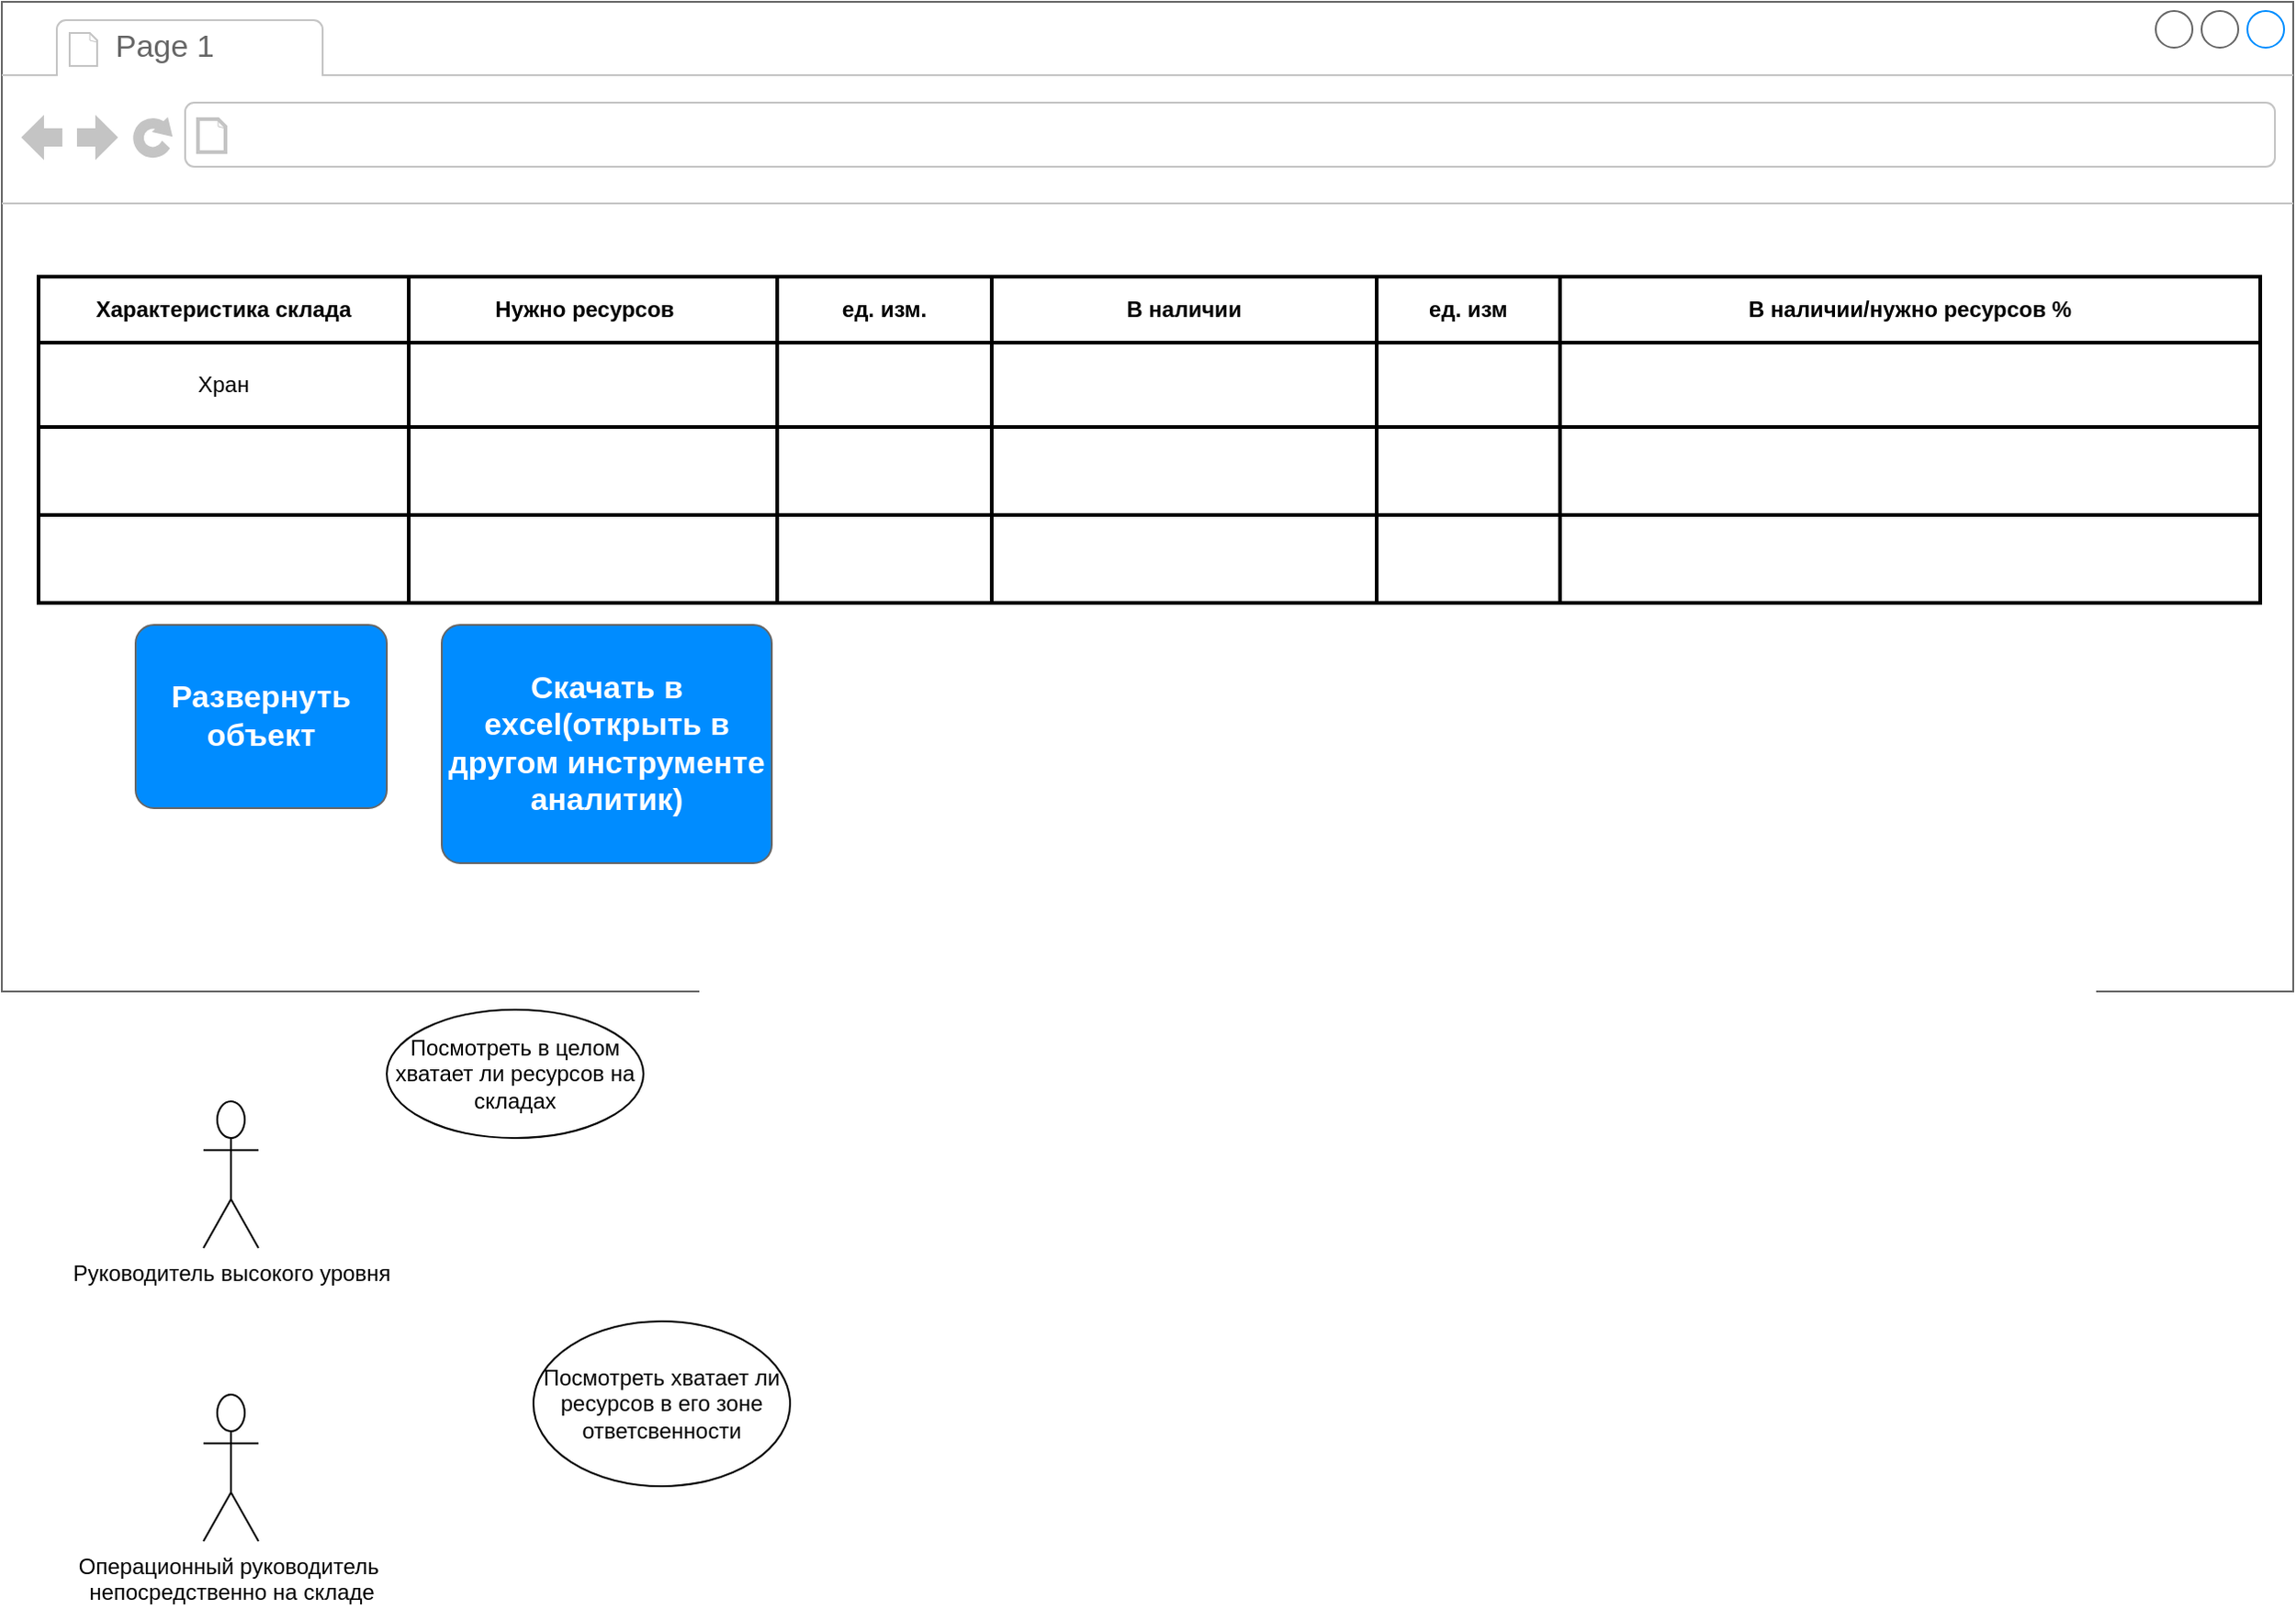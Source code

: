 <mxfile version="24.8.6">
  <diagram name="Page-1" id="c9db0220-8083-56f3-ca83-edcdcd058819">
    <mxGraphModel dx="1235" dy="761" grid="1" gridSize="10" guides="1" tooltips="1" connect="1" arrows="1" fold="1" page="1" pageScale="1.5" pageWidth="826" pageHeight="1169" background="#ffffff" math="0" shadow="0">
      <root>
        <mxCell id="0" style=";html=1;" />
        <mxCell id="1" style=";html=1;" parent="0" />
        <mxCell id="AsuqOmMkcITjoCj8BU9A-4" value="" style="strokeWidth=1;shadow=0;dashed=0;align=center;html=1;shape=mxgraph.mockup.containers.browserWindow;rSize=0;strokeColor=#666666;strokeColor2=#008cff;strokeColor3=#c4c4c4;mainText=,;recursiveResize=0;" vertex="1" parent="1">
          <mxGeometry x="60" y="50" width="1250" height="540" as="geometry" />
        </mxCell>
        <mxCell id="AsuqOmMkcITjoCj8BU9A-5" value="Page 1" style="strokeWidth=1;shadow=0;dashed=0;align=center;html=1;shape=mxgraph.mockup.containers.anchor;fontSize=17;fontColor=#666666;align=left;whiteSpace=wrap;" vertex="1" parent="AsuqOmMkcITjoCj8BU9A-4">
          <mxGeometry x="60" y="12" width="110" height="26" as="geometry" />
        </mxCell>
        <mxCell id="AsuqOmMkcITjoCj8BU9A-6" value="" style="strokeWidth=1;shadow=0;dashed=0;align=center;html=1;shape=mxgraph.mockup.containers.anchor;rSize=0;fontSize=17;fontColor=#666666;align=left;" vertex="1" parent="AsuqOmMkcITjoCj8BU9A-4">
          <mxGeometry x="130" y="60" width="250" height="26" as="geometry" />
        </mxCell>
        <mxCell id="AsuqOmMkcITjoCj8BU9A-9" value="" style="shape=table;html=1;whiteSpace=wrap;startSize=0;container=1;collapsible=0;childLayout=tableLayout;strokeWidth=2;" vertex="1" parent="AsuqOmMkcITjoCj8BU9A-4">
          <mxGeometry x="20" y="150" width="1212" height="178" as="geometry" />
        </mxCell>
        <mxCell id="AsuqOmMkcITjoCj8BU9A-10" value="" style="shape=tableRow;horizontal=0;startSize=0;swimlaneHead=0;swimlaneBody=0;top=0;left=0;bottom=0;right=0;collapsible=0;dropTarget=0;fillColor=none;points=[[0,0.5],[1,0.5]];portConstraint=eastwest;" vertex="1" parent="AsuqOmMkcITjoCj8BU9A-9">
          <mxGeometry width="1212" height="36" as="geometry" />
        </mxCell>
        <mxCell id="AsuqOmMkcITjoCj8BU9A-11" value="Характеристика склада" style="shape=partialRectangle;html=1;whiteSpace=wrap;connectable=0;fillColor=none;top=0;left=0;bottom=0;right=0;overflow=hidden;fontStyle=1" vertex="1" parent="AsuqOmMkcITjoCj8BU9A-10">
          <mxGeometry width="202" height="36" as="geometry">
            <mxRectangle width="202" height="36" as="alternateBounds" />
          </mxGeometry>
        </mxCell>
        <mxCell id="AsuqOmMkcITjoCj8BU9A-12" value="Нужно ресурсов&lt;span style=&quot;white-space: pre;&quot;&gt;&#x9;&lt;/span&gt;" style="shape=partialRectangle;html=1;whiteSpace=wrap;connectable=0;fillColor=none;top=0;left=0;bottom=0;right=0;overflow=hidden;fontStyle=1" vertex="1" parent="AsuqOmMkcITjoCj8BU9A-10">
          <mxGeometry x="202" width="201" height="36" as="geometry">
            <mxRectangle width="201" height="36" as="alternateBounds" />
          </mxGeometry>
        </mxCell>
        <mxCell id="AsuqOmMkcITjoCj8BU9A-19" value="ед. изм." style="shape=partialRectangle;html=1;whiteSpace=wrap;connectable=0;fillColor=none;top=0;left=0;bottom=0;right=0;overflow=hidden;fontStyle=1" vertex="1" parent="AsuqOmMkcITjoCj8BU9A-10">
          <mxGeometry x="403" width="117" height="36" as="geometry">
            <mxRectangle width="117" height="36" as="alternateBounds" />
          </mxGeometry>
        </mxCell>
        <mxCell id="AsuqOmMkcITjoCj8BU9A-26" value="В наличии" style="shape=partialRectangle;html=1;whiteSpace=wrap;connectable=0;fillColor=none;top=0;left=0;bottom=0;right=0;overflow=hidden;fontStyle=1" vertex="1" parent="AsuqOmMkcITjoCj8BU9A-10">
          <mxGeometry x="520" width="210" height="36" as="geometry">
            <mxRectangle width="210" height="36" as="alternateBounds" />
          </mxGeometry>
        </mxCell>
        <mxCell id="AsuqOmMkcITjoCj8BU9A-30" value="ед. изм" style="shape=partialRectangle;html=1;whiteSpace=wrap;connectable=0;fillColor=none;top=0;left=0;bottom=0;right=0;overflow=hidden;fontStyle=1" vertex="1" parent="AsuqOmMkcITjoCj8BU9A-10">
          <mxGeometry x="730" width="100" height="36" as="geometry">
            <mxRectangle width="100" height="36" as="alternateBounds" />
          </mxGeometry>
        </mxCell>
        <mxCell id="AsuqOmMkcITjoCj8BU9A-34" value="В наличии/нужно ресурсов %" style="shape=partialRectangle;html=1;whiteSpace=wrap;connectable=0;fillColor=none;top=0;left=0;bottom=0;right=0;overflow=hidden;fontStyle=1" vertex="1" parent="AsuqOmMkcITjoCj8BU9A-10">
          <mxGeometry x="830" width="382" height="36" as="geometry">
            <mxRectangle width="382" height="36" as="alternateBounds" />
          </mxGeometry>
        </mxCell>
        <mxCell id="AsuqOmMkcITjoCj8BU9A-13" value="" style="shape=tableRow;horizontal=0;startSize=0;swimlaneHead=0;swimlaneBody=0;top=0;left=0;bottom=0;right=0;collapsible=0;dropTarget=0;fillColor=none;points=[[0,0.5],[1,0.5]];portConstraint=eastwest;" vertex="1" parent="AsuqOmMkcITjoCj8BU9A-9">
          <mxGeometry y="36" width="1212" height="46" as="geometry" />
        </mxCell>
        <mxCell id="AsuqOmMkcITjoCj8BU9A-14" value="Хран" style="shape=partialRectangle;html=1;whiteSpace=wrap;connectable=0;fillColor=none;top=0;left=0;bottom=0;right=0;overflow=hidden;" vertex="1" parent="AsuqOmMkcITjoCj8BU9A-13">
          <mxGeometry width="202" height="46" as="geometry">
            <mxRectangle width="202" height="46" as="alternateBounds" />
          </mxGeometry>
        </mxCell>
        <mxCell id="AsuqOmMkcITjoCj8BU9A-15" value="" style="shape=partialRectangle;html=1;whiteSpace=wrap;connectable=0;fillColor=none;top=0;left=0;bottom=0;right=0;overflow=hidden;" vertex="1" parent="AsuqOmMkcITjoCj8BU9A-13">
          <mxGeometry x="202" width="201" height="46" as="geometry">
            <mxRectangle width="201" height="46" as="alternateBounds" />
          </mxGeometry>
        </mxCell>
        <mxCell id="AsuqOmMkcITjoCj8BU9A-20" style="shape=partialRectangle;html=1;whiteSpace=wrap;connectable=0;fillColor=none;top=0;left=0;bottom=0;right=0;overflow=hidden;" vertex="1" parent="AsuqOmMkcITjoCj8BU9A-13">
          <mxGeometry x="403" width="117" height="46" as="geometry">
            <mxRectangle width="117" height="46" as="alternateBounds" />
          </mxGeometry>
        </mxCell>
        <mxCell id="AsuqOmMkcITjoCj8BU9A-27" style="shape=partialRectangle;html=1;whiteSpace=wrap;connectable=0;fillColor=none;top=0;left=0;bottom=0;right=0;overflow=hidden;" vertex="1" parent="AsuqOmMkcITjoCj8BU9A-13">
          <mxGeometry x="520" width="210" height="46" as="geometry">
            <mxRectangle width="210" height="46" as="alternateBounds" />
          </mxGeometry>
        </mxCell>
        <mxCell id="AsuqOmMkcITjoCj8BU9A-31" style="shape=partialRectangle;html=1;whiteSpace=wrap;connectable=0;fillColor=none;top=0;left=0;bottom=0;right=0;overflow=hidden;" vertex="1" parent="AsuqOmMkcITjoCj8BU9A-13">
          <mxGeometry x="730" width="100" height="46" as="geometry">
            <mxRectangle width="100" height="46" as="alternateBounds" />
          </mxGeometry>
        </mxCell>
        <mxCell id="AsuqOmMkcITjoCj8BU9A-35" style="shape=partialRectangle;html=1;whiteSpace=wrap;connectable=0;fillColor=none;top=0;left=0;bottom=0;right=0;overflow=hidden;" vertex="1" parent="AsuqOmMkcITjoCj8BU9A-13">
          <mxGeometry x="830" width="382" height="46" as="geometry">
            <mxRectangle width="382" height="46" as="alternateBounds" />
          </mxGeometry>
        </mxCell>
        <mxCell id="AsuqOmMkcITjoCj8BU9A-16" value="" style="shape=tableRow;horizontal=0;startSize=0;swimlaneHead=0;swimlaneBody=0;top=0;left=0;bottom=0;right=0;collapsible=0;dropTarget=0;fillColor=none;points=[[0,0.5],[1,0.5]];portConstraint=eastwest;" vertex="1" parent="AsuqOmMkcITjoCj8BU9A-9">
          <mxGeometry y="82" width="1212" height="48" as="geometry" />
        </mxCell>
        <mxCell id="AsuqOmMkcITjoCj8BU9A-17" value="" style="shape=partialRectangle;html=1;whiteSpace=wrap;connectable=0;fillColor=none;top=0;left=0;bottom=0;right=0;overflow=hidden;" vertex="1" parent="AsuqOmMkcITjoCj8BU9A-16">
          <mxGeometry width="202" height="48" as="geometry">
            <mxRectangle width="202" height="48" as="alternateBounds" />
          </mxGeometry>
        </mxCell>
        <mxCell id="AsuqOmMkcITjoCj8BU9A-18" value="" style="shape=partialRectangle;html=1;whiteSpace=wrap;connectable=0;fillColor=none;top=0;left=0;bottom=0;right=0;overflow=hidden;" vertex="1" parent="AsuqOmMkcITjoCj8BU9A-16">
          <mxGeometry x="202" width="201" height="48" as="geometry">
            <mxRectangle width="201" height="48" as="alternateBounds" />
          </mxGeometry>
        </mxCell>
        <mxCell id="AsuqOmMkcITjoCj8BU9A-21" style="shape=partialRectangle;html=1;whiteSpace=wrap;connectable=0;fillColor=none;top=0;left=0;bottom=0;right=0;overflow=hidden;" vertex="1" parent="AsuqOmMkcITjoCj8BU9A-16">
          <mxGeometry x="403" width="117" height="48" as="geometry">
            <mxRectangle width="117" height="48" as="alternateBounds" />
          </mxGeometry>
        </mxCell>
        <mxCell id="AsuqOmMkcITjoCj8BU9A-28" style="shape=partialRectangle;html=1;whiteSpace=wrap;connectable=0;fillColor=none;top=0;left=0;bottom=0;right=0;overflow=hidden;" vertex="1" parent="AsuqOmMkcITjoCj8BU9A-16">
          <mxGeometry x="520" width="210" height="48" as="geometry">
            <mxRectangle width="210" height="48" as="alternateBounds" />
          </mxGeometry>
        </mxCell>
        <mxCell id="AsuqOmMkcITjoCj8BU9A-32" style="shape=partialRectangle;html=1;whiteSpace=wrap;connectable=0;fillColor=none;top=0;left=0;bottom=0;right=0;overflow=hidden;" vertex="1" parent="AsuqOmMkcITjoCj8BU9A-16">
          <mxGeometry x="730" width="100" height="48" as="geometry">
            <mxRectangle width="100" height="48" as="alternateBounds" />
          </mxGeometry>
        </mxCell>
        <mxCell id="AsuqOmMkcITjoCj8BU9A-36" style="shape=partialRectangle;html=1;whiteSpace=wrap;connectable=0;fillColor=none;top=0;left=0;bottom=0;right=0;overflow=hidden;" vertex="1" parent="AsuqOmMkcITjoCj8BU9A-16">
          <mxGeometry x="830" width="382" height="48" as="geometry">
            <mxRectangle width="382" height="48" as="alternateBounds" />
          </mxGeometry>
        </mxCell>
        <mxCell id="AsuqOmMkcITjoCj8BU9A-22" style="shape=tableRow;horizontal=0;startSize=0;swimlaneHead=0;swimlaneBody=0;top=0;left=0;bottom=0;right=0;collapsible=0;dropTarget=0;fillColor=none;points=[[0,0.5],[1,0.5]];portConstraint=eastwest;" vertex="1" parent="AsuqOmMkcITjoCj8BU9A-9">
          <mxGeometry y="130" width="1212" height="48" as="geometry" />
        </mxCell>
        <mxCell id="AsuqOmMkcITjoCj8BU9A-23" style="shape=partialRectangle;html=1;whiteSpace=wrap;connectable=0;fillColor=none;top=0;left=0;bottom=0;right=0;overflow=hidden;" vertex="1" parent="AsuqOmMkcITjoCj8BU9A-22">
          <mxGeometry width="202" height="48" as="geometry">
            <mxRectangle width="202" height="48" as="alternateBounds" />
          </mxGeometry>
        </mxCell>
        <mxCell id="AsuqOmMkcITjoCj8BU9A-24" style="shape=partialRectangle;html=1;whiteSpace=wrap;connectable=0;fillColor=none;top=0;left=0;bottom=0;right=0;overflow=hidden;" vertex="1" parent="AsuqOmMkcITjoCj8BU9A-22">
          <mxGeometry x="202" width="201" height="48" as="geometry">
            <mxRectangle width="201" height="48" as="alternateBounds" />
          </mxGeometry>
        </mxCell>
        <mxCell id="AsuqOmMkcITjoCj8BU9A-25" style="shape=partialRectangle;html=1;whiteSpace=wrap;connectable=0;fillColor=none;top=0;left=0;bottom=0;right=0;overflow=hidden;" vertex="1" parent="AsuqOmMkcITjoCj8BU9A-22">
          <mxGeometry x="403" width="117" height="48" as="geometry">
            <mxRectangle width="117" height="48" as="alternateBounds" />
          </mxGeometry>
        </mxCell>
        <mxCell id="AsuqOmMkcITjoCj8BU9A-29" style="shape=partialRectangle;html=1;whiteSpace=wrap;connectable=0;fillColor=none;top=0;left=0;bottom=0;right=0;overflow=hidden;" vertex="1" parent="AsuqOmMkcITjoCj8BU9A-22">
          <mxGeometry x="520" width="210" height="48" as="geometry">
            <mxRectangle width="210" height="48" as="alternateBounds" />
          </mxGeometry>
        </mxCell>
        <mxCell id="AsuqOmMkcITjoCj8BU9A-33" style="shape=partialRectangle;html=1;whiteSpace=wrap;connectable=0;fillColor=none;top=0;left=0;bottom=0;right=0;overflow=hidden;" vertex="1" parent="AsuqOmMkcITjoCj8BU9A-22">
          <mxGeometry x="730" width="100" height="48" as="geometry">
            <mxRectangle width="100" height="48" as="alternateBounds" />
          </mxGeometry>
        </mxCell>
        <mxCell id="AsuqOmMkcITjoCj8BU9A-37" style="shape=partialRectangle;html=1;whiteSpace=wrap;connectable=0;fillColor=none;top=0;left=0;bottom=0;right=0;overflow=hidden;" vertex="1" parent="AsuqOmMkcITjoCj8BU9A-22">
          <mxGeometry x="830" width="382" height="48" as="geometry">
            <mxRectangle width="382" height="48" as="alternateBounds" />
          </mxGeometry>
        </mxCell>
        <mxCell id="AsuqOmMkcITjoCj8BU9A-40" value="Развернуть объект" style="strokeWidth=1;shadow=0;dashed=0;align=center;html=1;shape=mxgraph.mockup.buttons.button;strokeColor=#666666;fontColor=#ffffff;mainText=;buttonStyle=round;fontSize=17;fontStyle=1;fillColor=#008cff;whiteSpace=wrap;" vertex="1" parent="AsuqOmMkcITjoCj8BU9A-4">
          <mxGeometry x="73" y="340" width="137" height="100" as="geometry" />
        </mxCell>
        <mxCell id="AsuqOmMkcITjoCj8BU9A-41" value="Скачать в excel(открыть в другом инструменте аналитик)" style="strokeWidth=1;shadow=0;dashed=0;align=center;html=1;shape=mxgraph.mockup.buttons.button;strokeColor=#666666;fontColor=#ffffff;mainText=;buttonStyle=round;fontSize=17;fontStyle=1;fillColor=#008cff;whiteSpace=wrap;" vertex="1" parent="AsuqOmMkcITjoCj8BU9A-4">
          <mxGeometry x="240" y="340" width="180" height="130" as="geometry" />
        </mxCell>
        <mxCell id="AsuqOmMkcITjoCj8BU9A-38" value="Руководитель высокого уровня" style="shape=umlActor;verticalLabelPosition=bottom;verticalAlign=top;html=1;comic=0;" vertex="1" parent="1">
          <mxGeometry x="170" y="650" width="30" height="80" as="geometry" />
        </mxCell>
        <mxCell id="AsuqOmMkcITjoCj8BU9A-39" value="Посмотреть в целом хватает ли ресурсов на складах" style="ellipse;whiteSpace=wrap;html=1;" vertex="1" parent="1">
          <mxGeometry x="270" y="600" width="140" height="70" as="geometry" />
        </mxCell>
        <mxCell id="AsuqOmMkcITjoCj8BU9A-42" value="Операционный руководитель&amp;nbsp;&lt;div&gt;непосредственно на складе&lt;/div&gt;" style="shape=umlActor;verticalLabelPosition=bottom;verticalAlign=top;html=1;comic=0;" vertex="1" parent="1">
          <mxGeometry x="170" y="810" width="30" height="80" as="geometry" />
        </mxCell>
        <mxCell id="AsuqOmMkcITjoCj8BU9A-43" value="Посмотреть хватает ли ресурсов в его зоне ответсвенности" style="ellipse;whiteSpace=wrap;html=1;" vertex="1" parent="1">
          <mxGeometry x="350" y="770" width="140" height="90" as="geometry" />
        </mxCell>
      </root>
    </mxGraphModel>
  </diagram>
</mxfile>
